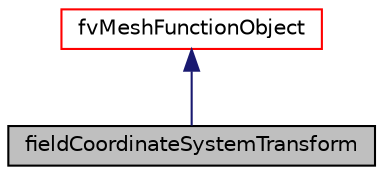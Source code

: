 digraph "fieldCoordinateSystemTransform"
{
  bgcolor="transparent";
  edge [fontname="Helvetica",fontsize="10",labelfontname="Helvetica",labelfontsize="10"];
  node [fontname="Helvetica",fontsize="10",shape=record];
  Node0 [label="fieldCoordinateSystemTransform",height=0.2,width=0.4,color="black", fillcolor="grey75", style="filled", fontcolor="black"];
  Node1 -> Node0 [dir="back",color="midnightblue",fontsize="10",style="solid",fontname="Helvetica"];
  Node1 [label="fvMeshFunctionObject",height=0.2,width=0.4,color="red",URL="$a23437.html",tooltip="Specialization of Foam::functionObject for an Foam::fvMesh, providing a reference to the Foam::fvMesh..."];
}
